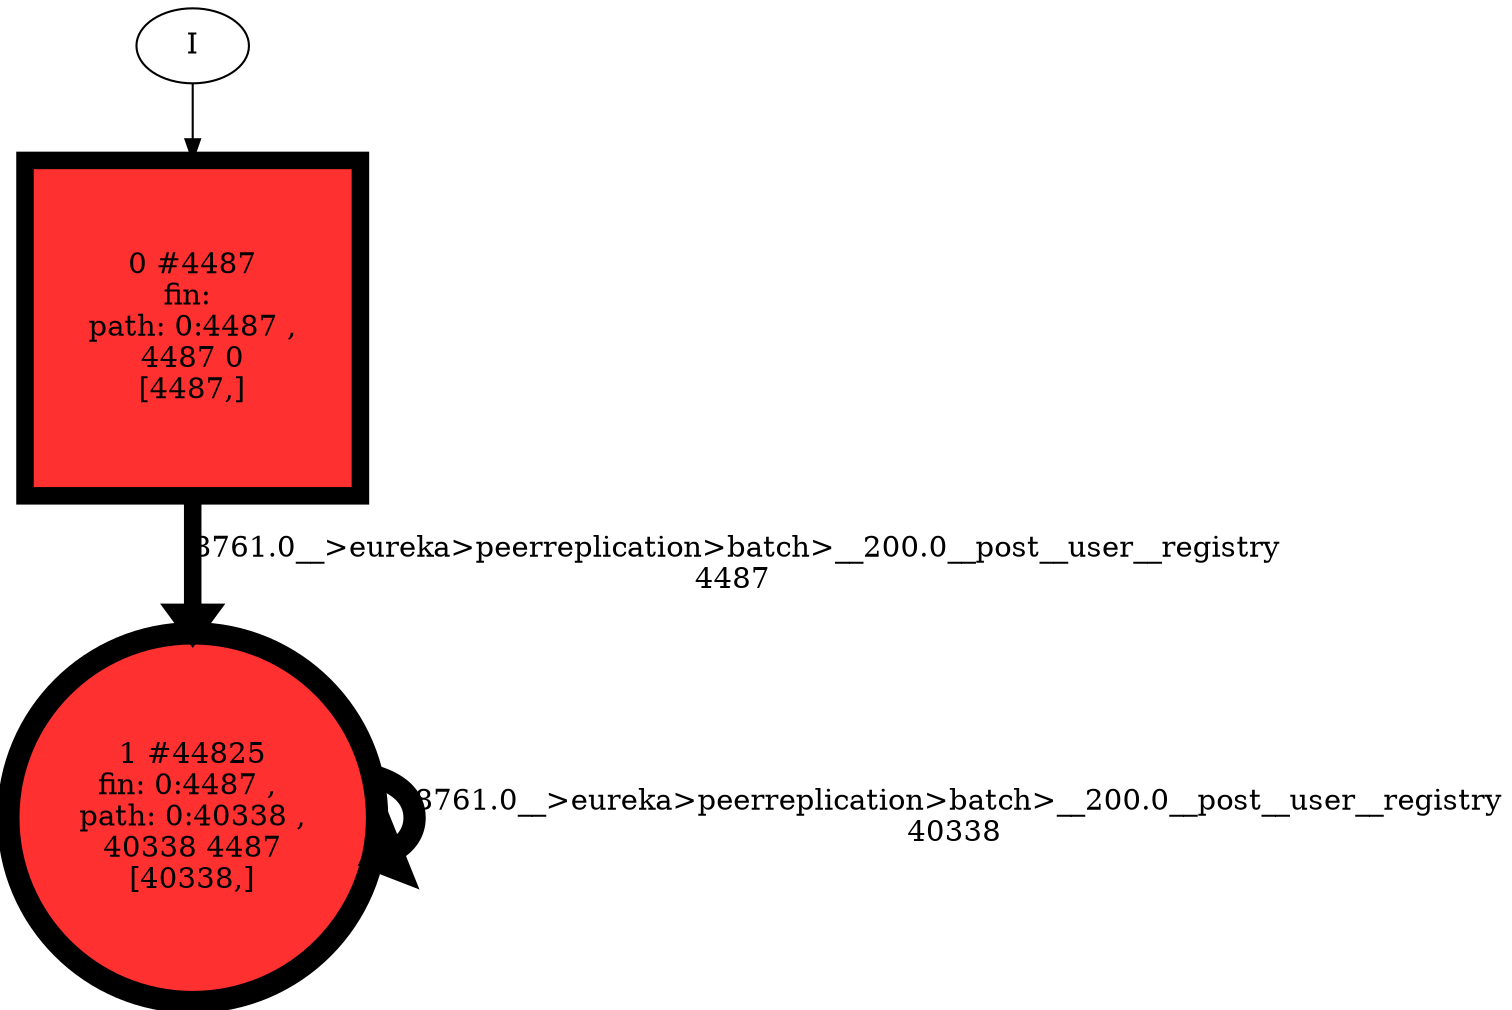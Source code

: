 // produced with flexfringe // 
digraph DFA {
	0 [label="root" shape=box];
		I -> 0;
	0 [ label="0 #4487
fin: 
 path: 0:4487 , 
4487 0
[4487,]" , style=filled, fillcolor="firebrick1", width=2.24168, height=2.24168, penwidth=8.40916];
		0 -> 1 [label="8761.0__>eureka>peerreplication>batch>__200.0__post__user__registry
4487 " , penwidth=8.40916 ];
	1 [ label="1 #44825
fin: 0:4487 , 
 path: 0:40338 , 
40338 4487
[40338,]" , style=filled, fillcolor="firebrick1", width=2.46049, height=2.46049, penwidth=10.7105];
		1 -> 1 [label="8761.0__>eureka>peerreplication>batch>__200.0__post__user__registry
40338 " , penwidth=10.7105 ];
}
